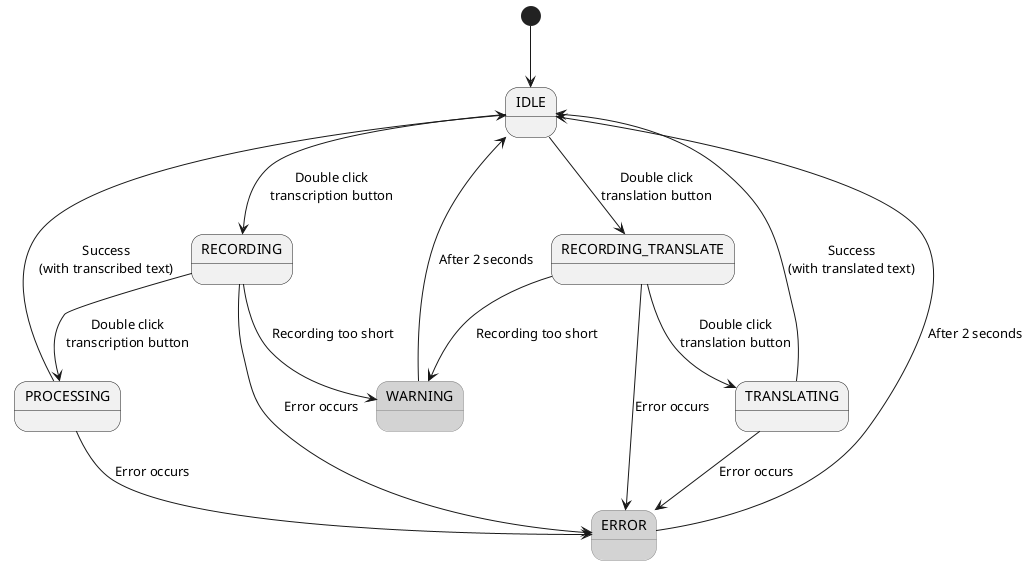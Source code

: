 @startuml

skinparam state {
  BackgroundColor<<temporary>> LightGray
  BorderColor<<temporary>> Gray
}

[*] --> IDLE

IDLE --> RECORDING : Double click\ntranscription button
IDLE --> RECORDING_TRANSLATE : Double click\ntranslation button

RECORDING --> PROCESSING : Double click\ntranscription button
RECORDING --> WARNING<<temporary>> : Recording too short
RECORDING --> ERROR<<temporary>> : Error occurs

RECORDING_TRANSLATE --> TRANSLATING : Double click\ntranslation button
RECORDING_TRANSLATE --> WARNING<<temporary>> : Recording too short
RECORDING_TRANSLATE --> ERROR<<temporary>> : Error occurs

PROCESSING --> IDLE : Success\n(with transcribed text)
PROCESSING --> ERROR<<temporary>> : Error occurs

TRANSLATING --> IDLE : Success\n(with translated text)
TRANSLATING --> ERROR<<temporary>> : Error occurs

ERROR<<temporary>> --> IDLE : After 2 seconds
WARNING<<temporary>> --> IDLE : After 2 seconds

@enduml
